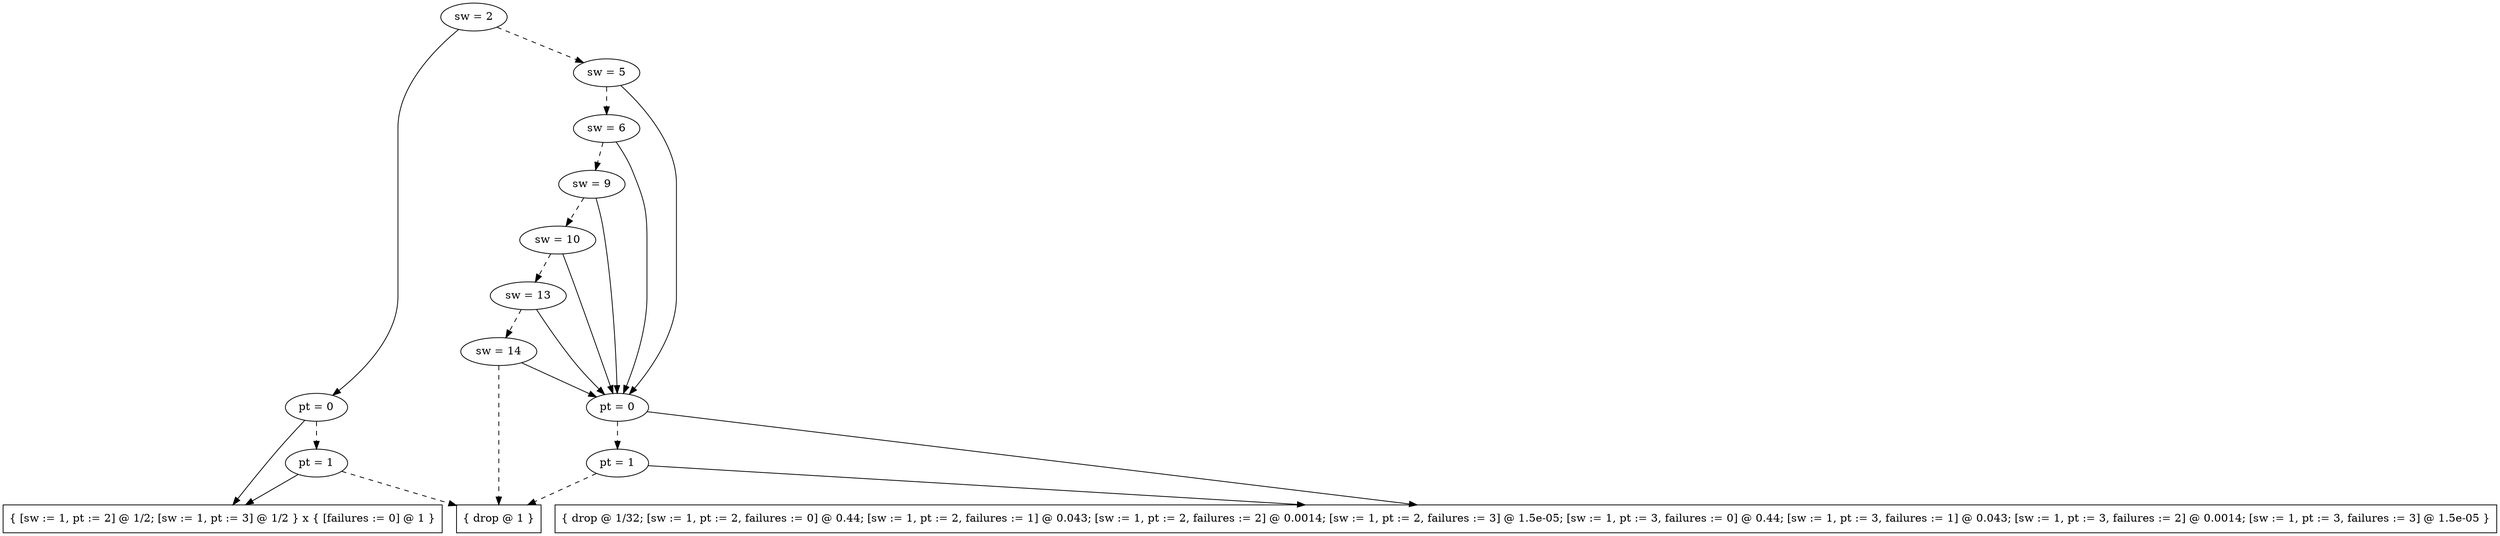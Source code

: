 digraph tdk {
1587 [label="sw = 2"];
1587 -> 1572;
1587 -> 1585 [style="dashed"];
1572 [label="pt = 0"];
1572 -> 1491;
1572 -> 1518 [style="dashed"];
1491 [shape=box label="{ [sw := 1, pt := 2] @ 1/2; [sw := 1, pt := 3] @ 1/2 } x { [failures := 0] @ 1 }"];
1518 [label="pt = 1"];
1518 -> 1491;
1518 -> 0 [style="dashed"];
0 [shape=box label="{ drop @ 1 }"];
1585 [label="sw = 5"];
1585 -> 1557;
1585 -> 1583 [style="dashed"];
1557 [label="pt = 0"];
1557 -> 1476;
1557 -> 1503 [style="dashed"];
1476 [shape=box label="{ drop @ 1/32; [sw := 1, pt := 2, failures := 0] @ 0.44; [sw := 1, pt := 2, failures := 1] @ 0.043; [sw := 1, pt := 2, failures := 2] @ 0.0014; [sw := 1, pt := 2, failures := 3] @ 1.5e-05; [sw := 1, pt := 3, failures := 0] @ 0.44; [sw := 1, pt := 3, failures := 1] @ 0.043; [sw := 1, pt := 3, failures := 2] @ 0.0014; [sw := 1, pt := 3, failures := 3] @ 1.5e-05 }"];
1503 [label="pt = 1"];
1503 -> 1476;
1503 -> 0 [style="dashed"];
1583 [label="sw = 6"];
1583 -> 1557;
1583 -> 1581 [style="dashed"];
1581 [label="sw = 9"];
1581 -> 1557;
1581 -> 1579 [style="dashed"];
1579 [label="sw = 10"];
1579 -> 1557;
1579 -> 1577 [style="dashed"];
1577 [label="sw = 13"];
1577 -> 1557;
1577 -> 1575 [style="dashed"];
1575 [label="sw = 14"];
1575 -> 1557;
1575 -> 0 [style="dashed"];
{rank=same; 1579 ;}
{rank=same; 1518 1503 ;}
{rank=same; 1585 ;}
{rank=same; 1581 ;}
{rank=same; 1587 ;}
{rank=same; 1575 ;}
{rank=same; 1577 ;}
{rank=same; 1583 ;}
{rank=same; 1572 1557 ;}
}
